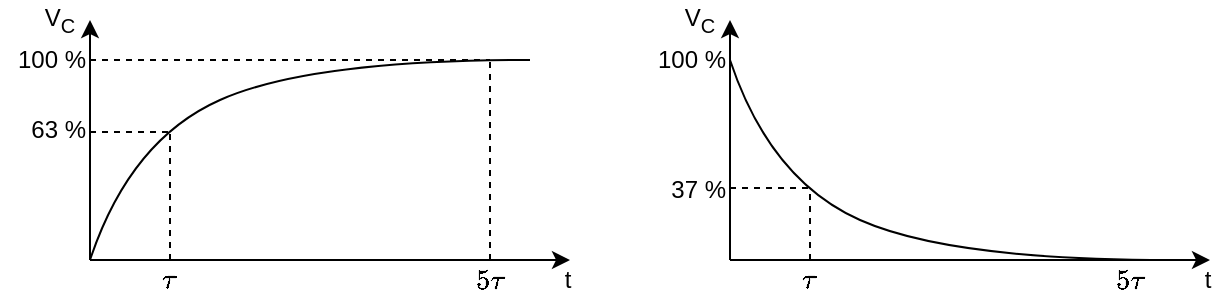 <mxfile version="28.2.7">
  <diagram name="Page 1" id="Page-1">
    <mxGraphModel dx="777" dy="437" grid="1" gridSize="10" guides="1" tooltips="1" connect="1" arrows="1" fold="1" page="1" pageScale="1" pageWidth="827" pageHeight="1169" math="1" shadow="0">
      <root>
        <mxCell id="0" />
        <mxCell id="1" parent="0" />
        <mxCell id="hvBexpZkW_liIvI8zcMs-31" value="V&lt;sub&gt;C&lt;/sub&gt;" style="text;html=1;whiteSpace=wrap;strokeColor=none;fillColor=none;align=center;verticalAlign=middle;rounded=0;convertToSvg=1;" vertex="1" parent="1">
          <mxGeometry x="50" y="150" width="30" height="20" as="geometry" />
        </mxCell>
        <mxCell id="hvBexpZkW_liIvI8zcMs-30" value="t" style="text;html=1;whiteSpace=wrap;strokeColor=none;fillColor=none;align=center;verticalAlign=middle;rounded=0;convertToSvg=1;" vertex="1" parent="1">
          <mxGeometry x="308" y="280" width="22" height="20" as="geometry" />
        </mxCell>
        <mxCell id="hvBexpZkW_liIvI8zcMs-37" value="100 %" style="text;html=1;whiteSpace=wrap;strokeColor=none;fillColor=none;align=right;verticalAlign=middle;rounded=0;convertToSvg=1;" vertex="1" parent="1">
          <mxGeometry x="35" y="170" width="45" height="20" as="geometry" />
        </mxCell>
        <mxCell id="hvBexpZkW_liIvI8zcMs-38" value="63 %" style="text;html=1;whiteSpace=wrap;strokeColor=none;fillColor=none;align=right;verticalAlign=middle;rounded=0;convertToSvg=1;" vertex="1" parent="1">
          <mxGeometry x="35" y="200" width="45" height="30" as="geometry" />
        </mxCell>
        <mxCell id="hvBexpZkW_liIvI8zcMs-39" value="$$\tau$$" style="text;html=1;whiteSpace=wrap;strokeColor=none;fillColor=none;align=center;verticalAlign=middle;rounded=0;convertToSvg=0;" vertex="1" parent="1">
          <mxGeometry x="100" y="280" width="40" height="20" as="geometry" />
        </mxCell>
        <mxCell id="hvBexpZkW_liIvI8zcMs-40" value="$$5\tau$$" style="text;html=1;whiteSpace=wrap;strokeColor=none;fillColor=none;align=center;verticalAlign=middle;rounded=0;convertToSvg=0;" vertex="1" parent="1">
          <mxGeometry x="260" y="280" width="40" height="20" as="geometry" />
        </mxCell>
        <UserObject label="" tags="Électrique Lien" id="28">
          <mxCell parent="1" vertex="1" visible="0">
            <mxGeometry as="geometry" />
          </mxCell>
        </UserObject>
        <mxCell id="hvBexpZkW_liIvI8zcMs-28" value="" style="endArrow=classic;html=1;rounded=0;endFill=1;" edge="1" parent="1">
          <mxGeometry width="50" height="50" relative="1" as="geometry">
            <mxPoint x="80" y="280" as="sourcePoint" />
            <mxPoint x="80" y="160" as="targetPoint" />
          </mxGeometry>
        </mxCell>
        <mxCell id="hvBexpZkW_liIvI8zcMs-29" value="" style="endArrow=classic;html=1;rounded=0;endFill=1;" edge="1" parent="1">
          <mxGeometry width="50" height="50" relative="1" as="geometry">
            <mxPoint x="80" y="280" as="sourcePoint" />
            <mxPoint x="320" y="280" as="targetPoint" />
          </mxGeometry>
        </mxCell>
        <mxCell id="hvBexpZkW_liIvI8zcMs-32" value="" style="curved=1;endArrow=none;html=1;rounded=0;endFill=0;" edge="1" parent="1">
          <mxGeometry width="50" height="50" relative="1" as="geometry">
            <mxPoint x="80" y="280" as="sourcePoint" />
            <mxPoint x="300" y="180" as="targetPoint" />
            <Array as="points">
              <mxPoint x="100" y="220" />
              <mxPoint x="190" y="180" />
            </Array>
          </mxGeometry>
        </mxCell>
        <mxCell id="hvBexpZkW_liIvI8zcMs-33" value="" style="endArrow=none;html=1;rounded=0;dashed=1;" edge="1" parent="1">
          <mxGeometry width="50" height="50" relative="1" as="geometry">
            <mxPoint x="120" y="280" as="sourcePoint" />
            <mxPoint x="120" y="216" as="targetPoint" />
          </mxGeometry>
        </mxCell>
        <mxCell id="hvBexpZkW_liIvI8zcMs-34" value="" style="endArrow=none;html=1;rounded=0;dashed=1;" edge="1" parent="1">
          <mxGeometry width="50" height="50" relative="1" as="geometry">
            <mxPoint x="80" y="216" as="sourcePoint" />
            <mxPoint x="120" y="216" as="targetPoint" />
          </mxGeometry>
        </mxCell>
        <mxCell id="hvBexpZkW_liIvI8zcMs-35" value="" style="endArrow=none;html=1;rounded=0;dashed=1;" edge="1" parent="1">
          <mxGeometry width="50" height="50" relative="1" as="geometry">
            <mxPoint x="280" y="280" as="sourcePoint" />
            <mxPoint x="280" y="180" as="targetPoint" />
          </mxGeometry>
        </mxCell>
        <mxCell id="hvBexpZkW_liIvI8zcMs-36" value="" style="endArrow=none;html=1;rounded=0;dashed=1;" edge="1" parent="1">
          <mxGeometry width="50" height="50" relative="1" as="geometry">
            <mxPoint x="80" y="180" as="sourcePoint" />
            <mxPoint x="280" y="180" as="targetPoint" />
          </mxGeometry>
        </mxCell>
        <mxCell id="hvBexpZkW_liIvI8zcMs-41" value="V&lt;sub&gt;C&lt;/sub&gt;" style="text;html=1;whiteSpace=wrap;strokeColor=none;fillColor=none;align=center;verticalAlign=middle;rounded=0;convertToSvg=1;" vertex="1" parent="1">
          <mxGeometry x="370" y="150" width="30" height="20" as="geometry" />
        </mxCell>
        <mxCell id="hvBexpZkW_liIvI8zcMs-42" value="t" style="text;html=1;whiteSpace=wrap;strokeColor=none;fillColor=none;align=center;verticalAlign=middle;rounded=0;convertToSvg=1;" vertex="1" parent="1">
          <mxGeometry x="628" y="280" width="22" height="20" as="geometry" />
        </mxCell>
        <mxCell id="hvBexpZkW_liIvI8zcMs-43" value="100 %" style="text;html=1;whiteSpace=wrap;strokeColor=none;fillColor=none;align=right;verticalAlign=middle;rounded=0;convertToSvg=1;" vertex="1" parent="1">
          <mxGeometry x="355" y="170" width="45" height="20" as="geometry" />
        </mxCell>
        <mxCell id="hvBexpZkW_liIvI8zcMs-44" value="37 %" style="text;html=1;whiteSpace=wrap;strokeColor=none;fillColor=none;align=right;verticalAlign=middle;rounded=0;convertToSvg=1;" vertex="1" parent="1">
          <mxGeometry x="355" y="230" width="45" height="30" as="geometry" />
        </mxCell>
        <mxCell id="hvBexpZkW_liIvI8zcMs-45" value="$$\tau$$" style="text;html=1;whiteSpace=wrap;strokeColor=none;fillColor=none;align=center;verticalAlign=middle;rounded=0;convertToSvg=0;" vertex="1" parent="1">
          <mxGeometry x="420" y="280" width="40" height="20" as="geometry" />
        </mxCell>
        <mxCell id="hvBexpZkW_liIvI8zcMs-46" value="$$5\tau$$" style="text;html=1;whiteSpace=wrap;strokeColor=none;fillColor=none;align=center;verticalAlign=middle;rounded=0;convertToSvg=0;" vertex="1" parent="1">
          <mxGeometry x="580" y="280" width="40" height="20" as="geometry" />
        </mxCell>
        <mxCell id="hvBexpZkW_liIvI8zcMs-47" value="" style="endArrow=classic;html=1;rounded=0;endFill=1;" edge="1" parent="1">
          <mxGeometry width="50" height="50" relative="1" as="geometry">
            <mxPoint x="400" y="280" as="sourcePoint" />
            <mxPoint x="400" y="160" as="targetPoint" />
          </mxGeometry>
        </mxCell>
        <mxCell id="hvBexpZkW_liIvI8zcMs-48" value="" style="endArrow=classic;html=1;rounded=0;endFill=1;" edge="1" parent="1">
          <mxGeometry width="50" height="50" relative="1" as="geometry">
            <mxPoint x="400" y="280" as="sourcePoint" />
            <mxPoint x="640" y="280" as="targetPoint" />
          </mxGeometry>
        </mxCell>
        <mxCell id="hvBexpZkW_liIvI8zcMs-49" value="" style="curved=1;endArrow=none;html=1;rounded=0;endFill=0;" edge="1" parent="1">
          <mxGeometry width="50" height="50" relative="1" as="geometry">
            <mxPoint x="620" y="280" as="sourcePoint" />
            <mxPoint x="400" y="180" as="targetPoint" />
            <Array as="points">
              <mxPoint x="510" y="280" />
              <mxPoint x="420" y="240" />
            </Array>
          </mxGeometry>
        </mxCell>
        <mxCell id="hvBexpZkW_liIvI8zcMs-50" value="" style="endArrow=none;html=1;rounded=0;dashed=1;" edge="1" parent="1">
          <mxGeometry width="50" height="50" relative="1" as="geometry">
            <mxPoint x="440" y="280" as="sourcePoint" />
            <mxPoint x="440" y="244" as="targetPoint" />
          </mxGeometry>
        </mxCell>
        <mxCell id="hvBexpZkW_liIvI8zcMs-51" value="" style="endArrow=none;html=1;rounded=0;dashed=1;" edge="1" parent="1">
          <mxGeometry width="50" height="50" relative="1" as="geometry">
            <mxPoint x="400" y="244" as="sourcePoint" />
            <mxPoint x="440" y="244" as="targetPoint" />
          </mxGeometry>
        </mxCell>
      </root>
    </mxGraphModel>
  </diagram>
</mxfile>
